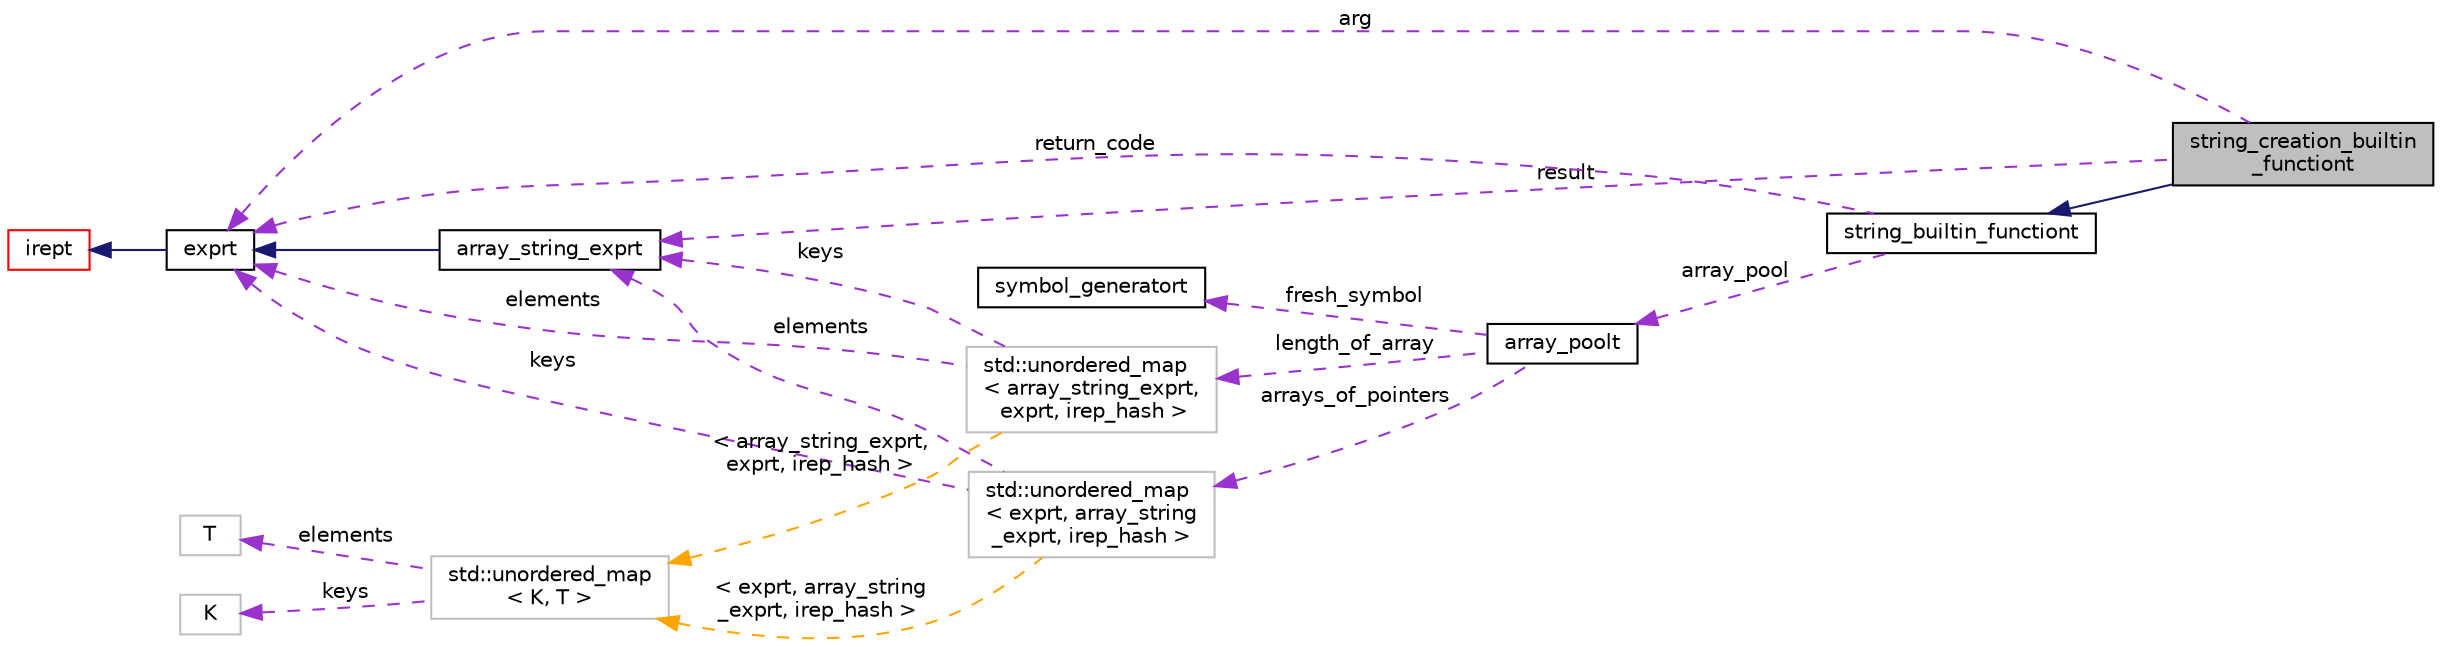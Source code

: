 digraph "string_creation_builtin_functiont"
{
 // LATEX_PDF_SIZE
  bgcolor="transparent";
  edge [fontname="Helvetica",fontsize="10",labelfontname="Helvetica",labelfontsize="10"];
  node [fontname="Helvetica",fontsize="10",shape=record];
  rankdir="LR";
  Node1 [label="string_creation_builtin\l_functiont",height=0.2,width=0.4,color="black", fillcolor="grey75", style="filled", fontcolor="black",tooltip="String creation from other types."];
  Node2 -> Node1 [dir="back",color="midnightblue",fontsize="10",style="solid",fontname="Helvetica"];
  Node2 [label="string_builtin_functiont",height=0.2,width=0.4,color="black",URL="$classstring__builtin__functiont.html",tooltip="Base class for string functions that are built in the solver."];
  Node3 -> Node2 [dir="back",color="darkorchid3",fontsize="10",style="dashed",label=" array_pool" ,fontname="Helvetica"];
  Node3 [label="array_poolt",height=0.2,width=0.4,color="black",URL="$classarray__poolt.html",tooltip="Correspondance between arrays and pointers string representations."];
  Node4 -> Node3 [dir="back",color="darkorchid3",fontsize="10",style="dashed",label=" arrays_of_pointers" ,fontname="Helvetica"];
  Node4 [label="std::unordered_map\l\< exprt, array_string\l_exprt, irep_hash \>",height=0.2,width=0.4,color="grey75",tooltip=" "];
  Node5 -> Node4 [dir="back",color="darkorchid3",fontsize="10",style="dashed",label=" elements" ,fontname="Helvetica"];
  Node5 [label="array_string_exprt",height=0.2,width=0.4,color="black",URL="$classarray__string__exprt.html",tooltip=" "];
  Node6 -> Node5 [dir="back",color="midnightblue",fontsize="10",style="solid",fontname="Helvetica"];
  Node6 [label="exprt",height=0.2,width=0.4,color="black",URL="$classexprt.html",tooltip="Base class for all expressions."];
  Node7 -> Node6 [dir="back",color="midnightblue",fontsize="10",style="solid",fontname="Helvetica"];
  Node7 [label="irept",height=0.2,width=0.4,color="red",URL="$classirept.html",tooltip="There are a large number of kinds of tree structured or tree-like data in CPROVER."];
  Node6 -> Node4 [dir="back",color="darkorchid3",fontsize="10",style="dashed",label=" keys" ,fontname="Helvetica"];
  Node16 -> Node4 [dir="back",color="orange",fontsize="10",style="dashed",label=" \< exprt, array_string\l_exprt, irep_hash \>" ,fontname="Helvetica"];
  Node16 [label="std::unordered_map\l\< K, T \>",height=0.2,width=0.4,color="grey75",tooltip="STL class."];
  Node17 -> Node16 [dir="back",color="darkorchid3",fontsize="10",style="dashed",label=" keys" ,fontname="Helvetica"];
  Node17 [label="K",height=0.2,width=0.4,color="grey75",tooltip=" "];
  Node13 -> Node16 [dir="back",color="darkorchid3",fontsize="10",style="dashed",label=" elements" ,fontname="Helvetica"];
  Node13 [label="T",height=0.2,width=0.4,color="grey75",tooltip=" "];
  Node18 -> Node3 [dir="back",color="darkorchid3",fontsize="10",style="dashed",label=" fresh_symbol" ,fontname="Helvetica"];
  Node18 [label="symbol_generatort",height=0.2,width=0.4,color="black",URL="$classsymbol__generatort.html",tooltip="Generation of fresh symbols of a given type."];
  Node19 -> Node3 [dir="back",color="darkorchid3",fontsize="10",style="dashed",label=" length_of_array" ,fontname="Helvetica"];
  Node19 [label="std::unordered_map\l\< array_string_exprt,\l exprt, irep_hash \>",height=0.2,width=0.4,color="grey75",tooltip=" "];
  Node5 -> Node19 [dir="back",color="darkorchid3",fontsize="10",style="dashed",label=" keys" ,fontname="Helvetica"];
  Node6 -> Node19 [dir="back",color="darkorchid3",fontsize="10",style="dashed",label=" elements" ,fontname="Helvetica"];
  Node16 -> Node19 [dir="back",color="orange",fontsize="10",style="dashed",label=" \< array_string_exprt,\l exprt, irep_hash \>" ,fontname="Helvetica"];
  Node6 -> Node2 [dir="back",color="darkorchid3",fontsize="10",style="dashed",label=" return_code" ,fontname="Helvetica"];
  Node5 -> Node1 [dir="back",color="darkorchid3",fontsize="10",style="dashed",label=" result" ,fontname="Helvetica"];
  Node6 -> Node1 [dir="back",color="darkorchid3",fontsize="10",style="dashed",label=" arg" ,fontname="Helvetica"];
}
